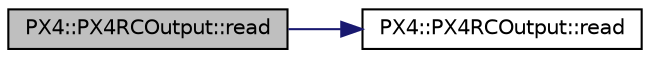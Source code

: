 digraph "PX4::PX4RCOutput::read"
{
 // INTERACTIVE_SVG=YES
  edge [fontname="Helvetica",fontsize="10",labelfontname="Helvetica",labelfontsize="10"];
  node [fontname="Helvetica",fontsize="10",shape=record];
  rankdir="LR";
  Node1 [label="PX4::PX4RCOutput::read",height=0.2,width=0.4,color="black", fillcolor="grey75", style="filled", fontcolor="black"];
  Node1 -> Node2 [color="midnightblue",fontsize="10",style="solid",fontname="Helvetica"];
  Node2 [label="PX4::PX4RCOutput::read",height=0.2,width=0.4,color="black", fillcolor="white", style="filled",URL="$classPX4_1_1PX4RCOutput.html#aa0a58c92528b97cd3502f8964edeec5d"];
}
